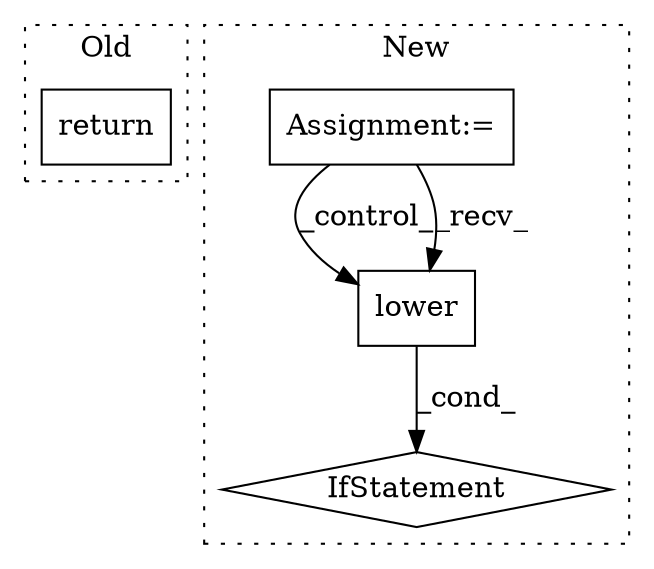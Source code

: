 digraph G {
subgraph cluster0 {
1 [label="return" a="41" s="930" l="7" shape="box"];
label = "Old";
style="dotted";
}
subgraph cluster1 {
2 [label="lower" a="32" s="885" l="7" shape="box"];
3 [label="IfStatement" a="25" s="836,892" l="10,2" shape="diamond"];
4 [label="Assignment:=" a="7" s="451,524" l="53,2" shape="box"];
label = "New";
style="dotted";
}
2 -> 3 [label="_cond_"];
4 -> 2 [label="_control_"];
4 -> 2 [label="_recv_"];
}